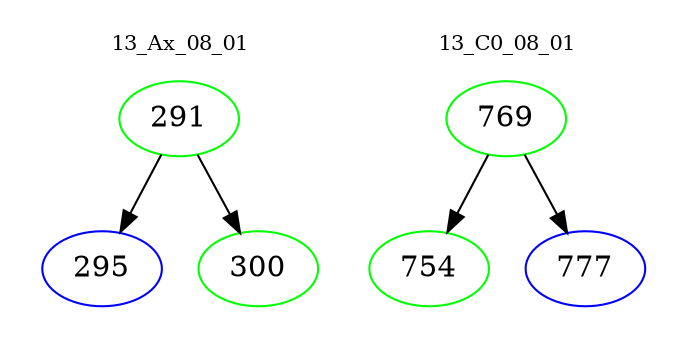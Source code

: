digraph{
subgraph cluster_0 {
color = white
label = "13_Ax_08_01";
fontsize=10;
T0_291 [label="291", color="green"]
T0_291 -> T0_295 [color="black"]
T0_295 [label="295", color="blue"]
T0_291 -> T0_300 [color="black"]
T0_300 [label="300", color="green"]
}
subgraph cluster_1 {
color = white
label = "13_C0_08_01";
fontsize=10;
T1_769 [label="769", color="green"]
T1_769 -> T1_754 [color="black"]
T1_754 [label="754", color="green"]
T1_769 -> T1_777 [color="black"]
T1_777 [label="777", color="blue"]
}
}
